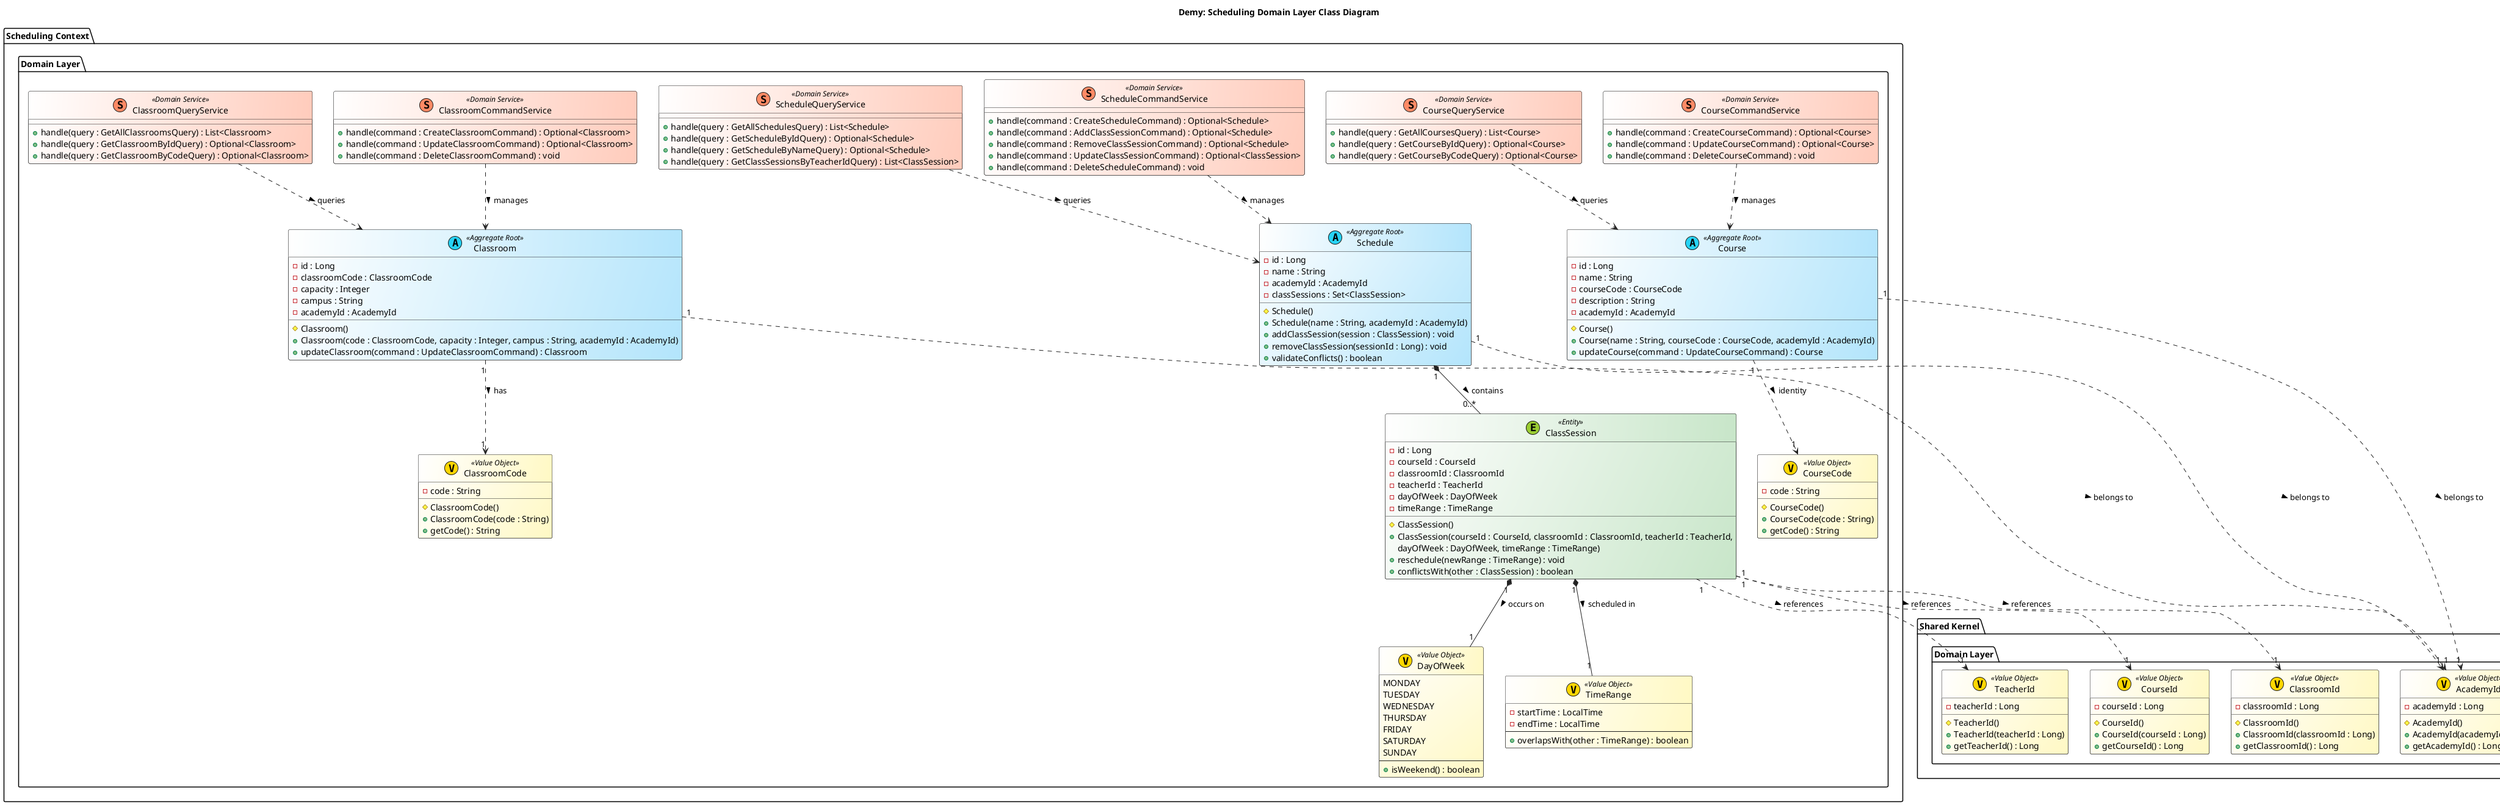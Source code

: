 @startuml Demy: Scheduling Domain Layer Class Diagram

title Demy: Scheduling Domain Layer Class Diagram

skinparam class {
    BackgroundColor<<Aggregate Root>> #FFFFFF/B3E5FC
    BackgroundColor<<Entity>> #FFFFFF/C8E6C9
    BackgroundColor<<Value Object>> #FFFFFF/FFF9C4
    BackgroundColor<<Domain Service>> #FFFFFF/FFCCBC
    BorderColor #212121
    ArrowColor #212121
    FontSize 14
}

package "Scheduling Context" {
    package "Domain Layer" {

        class "Schedule" <<(A, #27D3F5) Aggregate Root>> {
            - id : Long
            - name : String
            - academyId : AcademyId
            - classSessions : Set<ClassSession>
            # Schedule()
            + Schedule(name : String, academyId : AcademyId)
            + addClassSession(session : ClassSession) : void
            + removeClassSession(sessionId : Long) : void
            + validateConflicts() : boolean
        }

        class "ClassSession" <<(E, #9ACD32) Entity>> {
            - id : Long
            - courseId : CourseId
            - classroomId : ClassroomId
            - teacherId : TeacherId
            - dayOfWeek : DayOfWeek
            - timeRange : TimeRange
            # ClassSession()
            + ClassSession(courseId : CourseId, classroomId : ClassroomId, teacherId : TeacherId,
                           dayOfWeek : DayOfWeek, timeRange : TimeRange)
            + reschedule(newRange : TimeRange) : void
            + conflictsWith(other : ClassSession) : boolean
        }

        class "Course" <<(A, #27D3F5) Aggregate Root>> {
            - id : Long
            - name : String
            - courseCode : CourseCode
            - description : String
            - academyId : AcademyId
            # Course()
            + Course(name : String, courseCode : CourseCode, academyId : AcademyId)
            + updateCourse(command : UpdateCourseCommand) : Course
        }

        class "Classroom" <<(A, #27D3F5) Aggregate Root>> {
            - id : Long
            - classroomCode : ClassroomCode
            - capacity : Integer
            - campus : String
            - academyId : AcademyId
            # Classroom()
            + Classroom(code : ClassroomCode, capacity : Integer, campus : String, academyId : AcademyId)
            + updateClassroom(command : UpdateClassroomCommand) : Classroom
        }

        class "DayOfWeek" <<(V, #FFD700) Value Object>> {
            MONDAY
            TUESDAY
            WEDNESDAY
            THURSDAY
            FRIDAY
            SATURDAY
            SUNDAY
            --
            + isWeekend() : boolean
        }

        class "TimeRange" <<(V, #FFD700) Value Object>> {
            - startTime : LocalTime
            - endTime : LocalTime
            --
            + overlapsWith(other : TimeRange) : boolean
        }

        class "CourseCode" <<(V, #FFD700) Value Object>> {
            - code : String
            # CourseCode()
            + CourseCode(code : String)
            + getCode() : String
        }

        class "ClassroomCode" <<(V, #FFD700) Value Object>> {
            - code : String
            # ClassroomCode()
            + ClassroomCode(code : String)
            + getCode() : String
        }

        class "ScheduleCommandService" <<(S, #FF8A65) Domain Service>> {
            + handle(command : CreateScheduleCommand) : Optional<Schedule>
            + handle(command : AddClassSessionCommand) : Optional<Schedule>
            + handle(command : RemoveClassSessionCommand) : Optional<Schedule>
            + handle(command : UpdateClassSessionCommand) : Optional<ClassSession>
            + handle(command : DeleteScheduleCommand) : void
        }

        class "ScheduleQueryService" <<(S, #FF8A65) Domain Service>> {
            + handle(query : GetAllSchedulesQuery) : List<Schedule>
            + handle(query : GetScheduleByIdQuery) : Optional<Schedule>
            + handle(query : GetScheduleByNameQuery) : Optional<Schedule>
            + handle(query : GetClassSessionsByTeacherIdQuery) : List<ClassSession>
        }

        class "CourseCommandService" <<(S, #FF8A65) Domain Service>> {
            + handle(command : CreateCourseCommand) : Optional<Course>
            + handle(command : UpdateCourseCommand) : Optional<Course>
            + handle(command : DeleteCourseCommand) : void
        }

        class "CourseQueryService" <<(S, #FF8A65) Domain Service>> {
            + handle(query : GetAllCoursesQuery) : List<Course>
            + handle(query : GetCourseByIdQuery) : Optional<Course>
            + handle(query : GetCourseByCodeQuery) : Optional<Course>
        }

        class "ClassroomCommandService" <<(S, #FF8A65) Domain Service>> {
            + handle(command : CreateClassroomCommand) : Optional<Classroom>
            + handle(command : UpdateClassroomCommand) : Optional<Classroom>
            + handle(command : DeleteClassroomCommand) : void
        }

        class "ClassroomQueryService" <<(S, #FF8A65) Domain Service>> {
            + handle(query : GetAllClassroomsQuery) : List<Classroom>
            + handle(query : GetClassroomByIdQuery) : Optional<Classroom>
            + handle(query : GetClassroomByCodeQuery) : Optional<Classroom>
        }
    }
}

package "Shared Kernel" {
    package "Domain Layer" {
        class "AcademyId" <<(V, #FFD700) Value Object>> {
            - academyId : Long
            # AcademyId()
            + AcademyId(academyId : Long)
            + getAcademyId() : Long
        }

        class "TeacherId" <<(V, #FFD700) Value Object>> {
            - teacherId : Long
            # TeacherId()
            + TeacherId(teacherId : Long)
            + getTeacherId() : Long
        }

        class "CourseId" <<(V, #FFD700) Value Object>> {
            - courseId : Long
            # CourseId()
            + CourseId(courseId : Long)
            + getCourseId() : Long
        }

        class "ClassroomId" <<(V, #FFD700) Value Object>> {
            - classroomId : Long
            # ClassroomId()
            + ClassroomId(classroomId : Long)
            + getClassroomId() : Long
        }
    }
}

' =========================
' Relationships
' =========================
Schedule "1" *-- "0..*" ClassSession : contains >
ClassSession "1" ..> "1" CourseId : references >
ClassSession "1" ..> "1" TeacherId : references >
ClassSession "1" ..> "1" ClassroomId : references >
ClassSession "1" *-- "1" DayOfWeek : occurs on >
ClassSession "1" *-- "1" TimeRange : scheduled in >

Schedule "1" ..> "1" AcademyId : belongs to >
Course "1" ..> "1" AcademyId : belongs to >
Classroom "1" ..> "1" AcademyId : belongs to >
Course "1" ..> "1" CourseCode : identity >
Classroom "1" ..> "1" ClassroomCode : has >

ScheduleCommandService ..> Schedule : manages >
ScheduleQueryService ..> Schedule : queries >
CourseCommandService ..> Course : manages >
CourseQueryService ..> Course : queries >
ClassroomCommandService ..> Classroom : manages >
ClassroomQueryService ..> Classroom : queries >

@enduml
